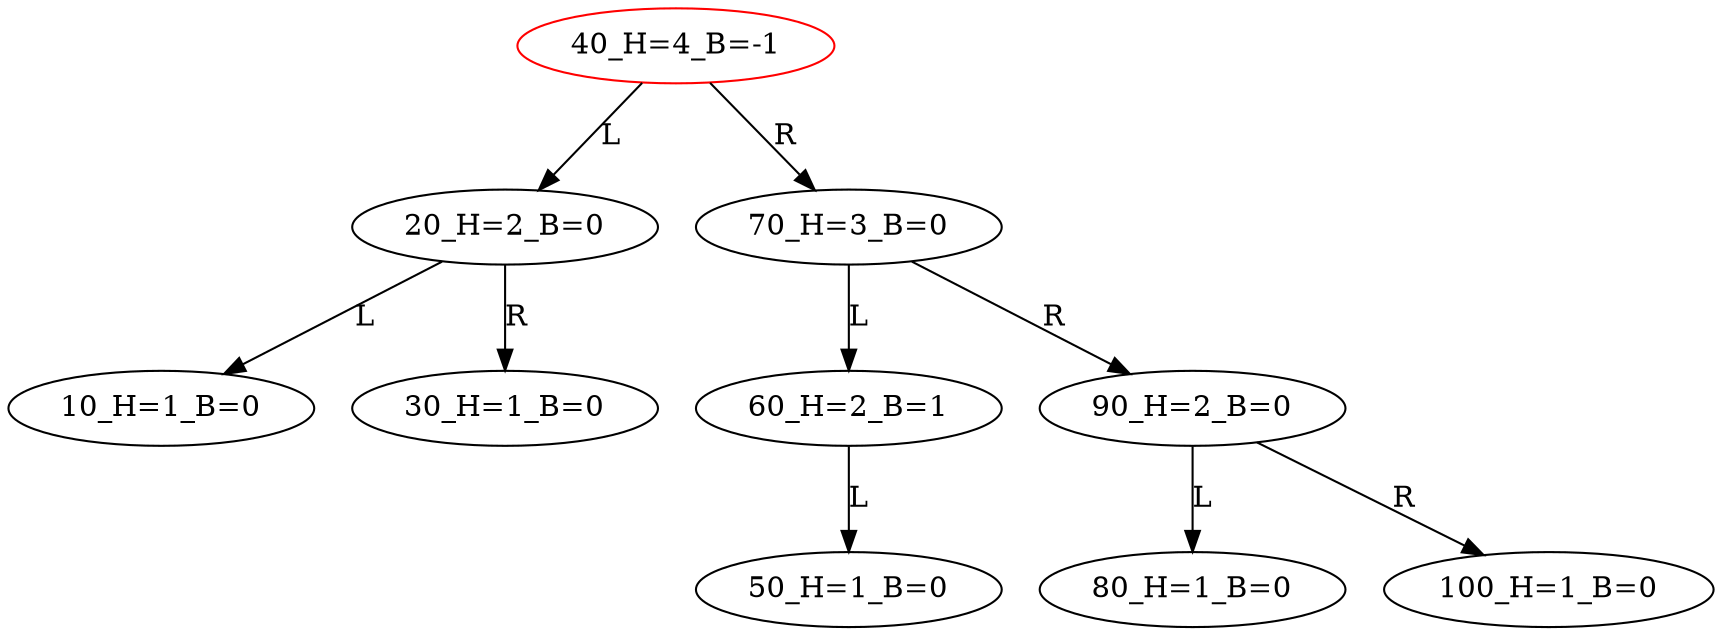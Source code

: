 digraph BiTreeBiTreeInsert {
"40_H=4_B=-1" -> {"20_H=2_B=0"} [label="L"]
"40_H=4_B=-1" -> {"70_H=3_B=0"} [label="R"]
"20_H=2_B=0" -> {"10_H=1_B=0"} [label="L"]
"20_H=2_B=0" -> {"30_H=1_B=0"} [label="R"]
"70_H=3_B=0" -> {"60_H=2_B=1"} [label="L"]
"70_H=3_B=0" -> {"90_H=2_B=0"} [label="R"]
"60_H=2_B=1" -> {"50_H=1_B=0"} [label="L"]
"90_H=2_B=0" -> {"80_H=1_B=0"} [label="L"]
"90_H=2_B=0" -> {"100_H=1_B=0"} [label="R"]
"40_H=4_B=-1" [color=red]
"20_H=2_B=0"
"10_H=1_B=0"
"30_H=1_B=0"
"70_H=3_B=0"
"60_H=2_B=1"
"50_H=1_B=0"
"90_H=2_B=0"
"80_H=1_B=0"
"100_H=1_B=0"
}
